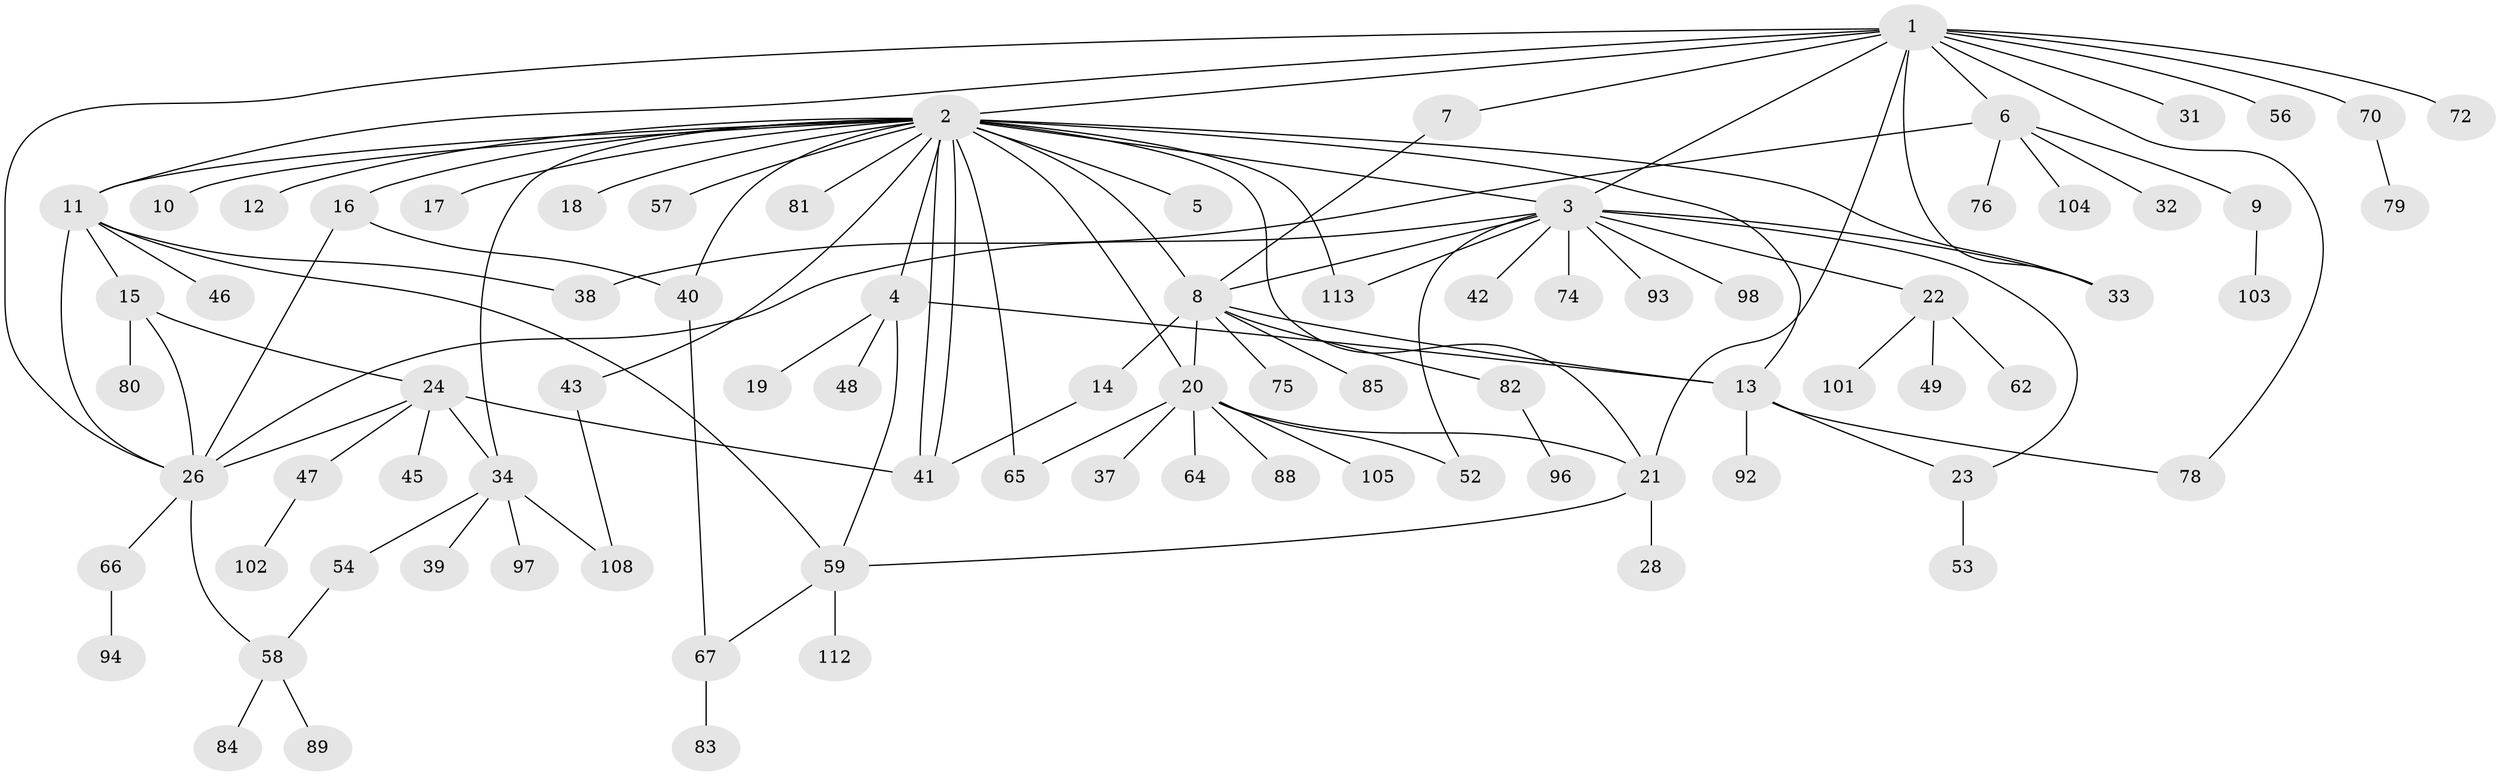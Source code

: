 // Generated by graph-tools (version 1.1) at 2025/23/03/03/25 07:23:51]
// undirected, 83 vertices, 114 edges
graph export_dot {
graph [start="1"]
  node [color=gray90,style=filled];
  1 [super="+44"];
  2 [super="+111"];
  3 [super="+61"];
  4 [super="+100"];
  5;
  6 [super="+71"];
  7;
  8 [super="+51"];
  9;
  10;
  11 [super="+107"];
  12;
  13 [super="+29"];
  14;
  15 [super="+91"];
  16 [super="+55"];
  17;
  18 [super="+95"];
  19 [super="+27"];
  20 [super="+110"];
  21 [super="+60"];
  22 [super="+25"];
  23 [super="+30"];
  24 [super="+36"];
  26 [super="+50"];
  28;
  31;
  32;
  33;
  34 [super="+35"];
  37;
  38;
  39;
  40;
  41 [super="+73"];
  42;
  43 [super="+63"];
  45;
  46;
  47;
  48 [super="+77"];
  49;
  52 [super="+68"];
  53;
  54 [super="+106"];
  56;
  57;
  58 [super="+90"];
  59 [super="+87"];
  62;
  64;
  65 [super="+69"];
  66 [super="+109"];
  67;
  70;
  72;
  74;
  75;
  76;
  78;
  79;
  80;
  81;
  82;
  83 [super="+99"];
  84;
  85 [super="+86"];
  88;
  89;
  92;
  93;
  94;
  96;
  97;
  98;
  101;
  102;
  103;
  104;
  105;
  108;
  112;
  113;
  1 -- 2;
  1 -- 6;
  1 -- 7;
  1 -- 11;
  1 -- 26;
  1 -- 31;
  1 -- 56;
  1 -- 70;
  1 -- 78;
  1 -- 21;
  1 -- 72;
  1 -- 3;
  1 -- 33;
  2 -- 3;
  2 -- 4;
  2 -- 5;
  2 -- 8;
  2 -- 10;
  2 -- 12;
  2 -- 13;
  2 -- 16;
  2 -- 17;
  2 -- 18;
  2 -- 20;
  2 -- 21;
  2 -- 33;
  2 -- 34;
  2 -- 40;
  2 -- 41;
  2 -- 41;
  2 -- 43;
  2 -- 57;
  2 -- 65;
  2 -- 81;
  2 -- 113;
  2 -- 11;
  3 -- 8;
  3 -- 22;
  3 -- 26;
  3 -- 33;
  3 -- 42;
  3 -- 74;
  3 -- 93;
  3 -- 98;
  3 -- 113;
  3 -- 23;
  3 -- 52;
  4 -- 13;
  4 -- 19;
  4 -- 48;
  4 -- 59;
  6 -- 9;
  6 -- 32;
  6 -- 38;
  6 -- 76;
  6 -- 104;
  7 -- 8;
  8 -- 13;
  8 -- 14;
  8 -- 20;
  8 -- 75;
  8 -- 82;
  8 -- 85;
  9 -- 103;
  11 -- 15;
  11 -- 26;
  11 -- 38;
  11 -- 46;
  11 -- 59;
  13 -- 23;
  13 -- 78;
  13 -- 92;
  14 -- 41;
  15 -- 24;
  15 -- 80;
  15 -- 26;
  16 -- 40;
  16 -- 26;
  20 -- 21;
  20 -- 37;
  20 -- 52;
  20 -- 64;
  20 -- 65;
  20 -- 88;
  20 -- 105;
  21 -- 28;
  21 -- 59;
  22 -- 49;
  22 -- 62;
  22 -- 101;
  23 -- 53;
  24 -- 41;
  24 -- 45;
  24 -- 26;
  24 -- 34;
  24 -- 47;
  26 -- 66;
  26 -- 58;
  34 -- 97;
  34 -- 54;
  34 -- 39;
  34 -- 108;
  40 -- 67;
  43 -- 108;
  47 -- 102;
  54 -- 58;
  58 -- 84;
  58 -- 89;
  59 -- 67;
  59 -- 112;
  66 -- 94;
  67 -- 83;
  70 -- 79;
  82 -- 96;
}

